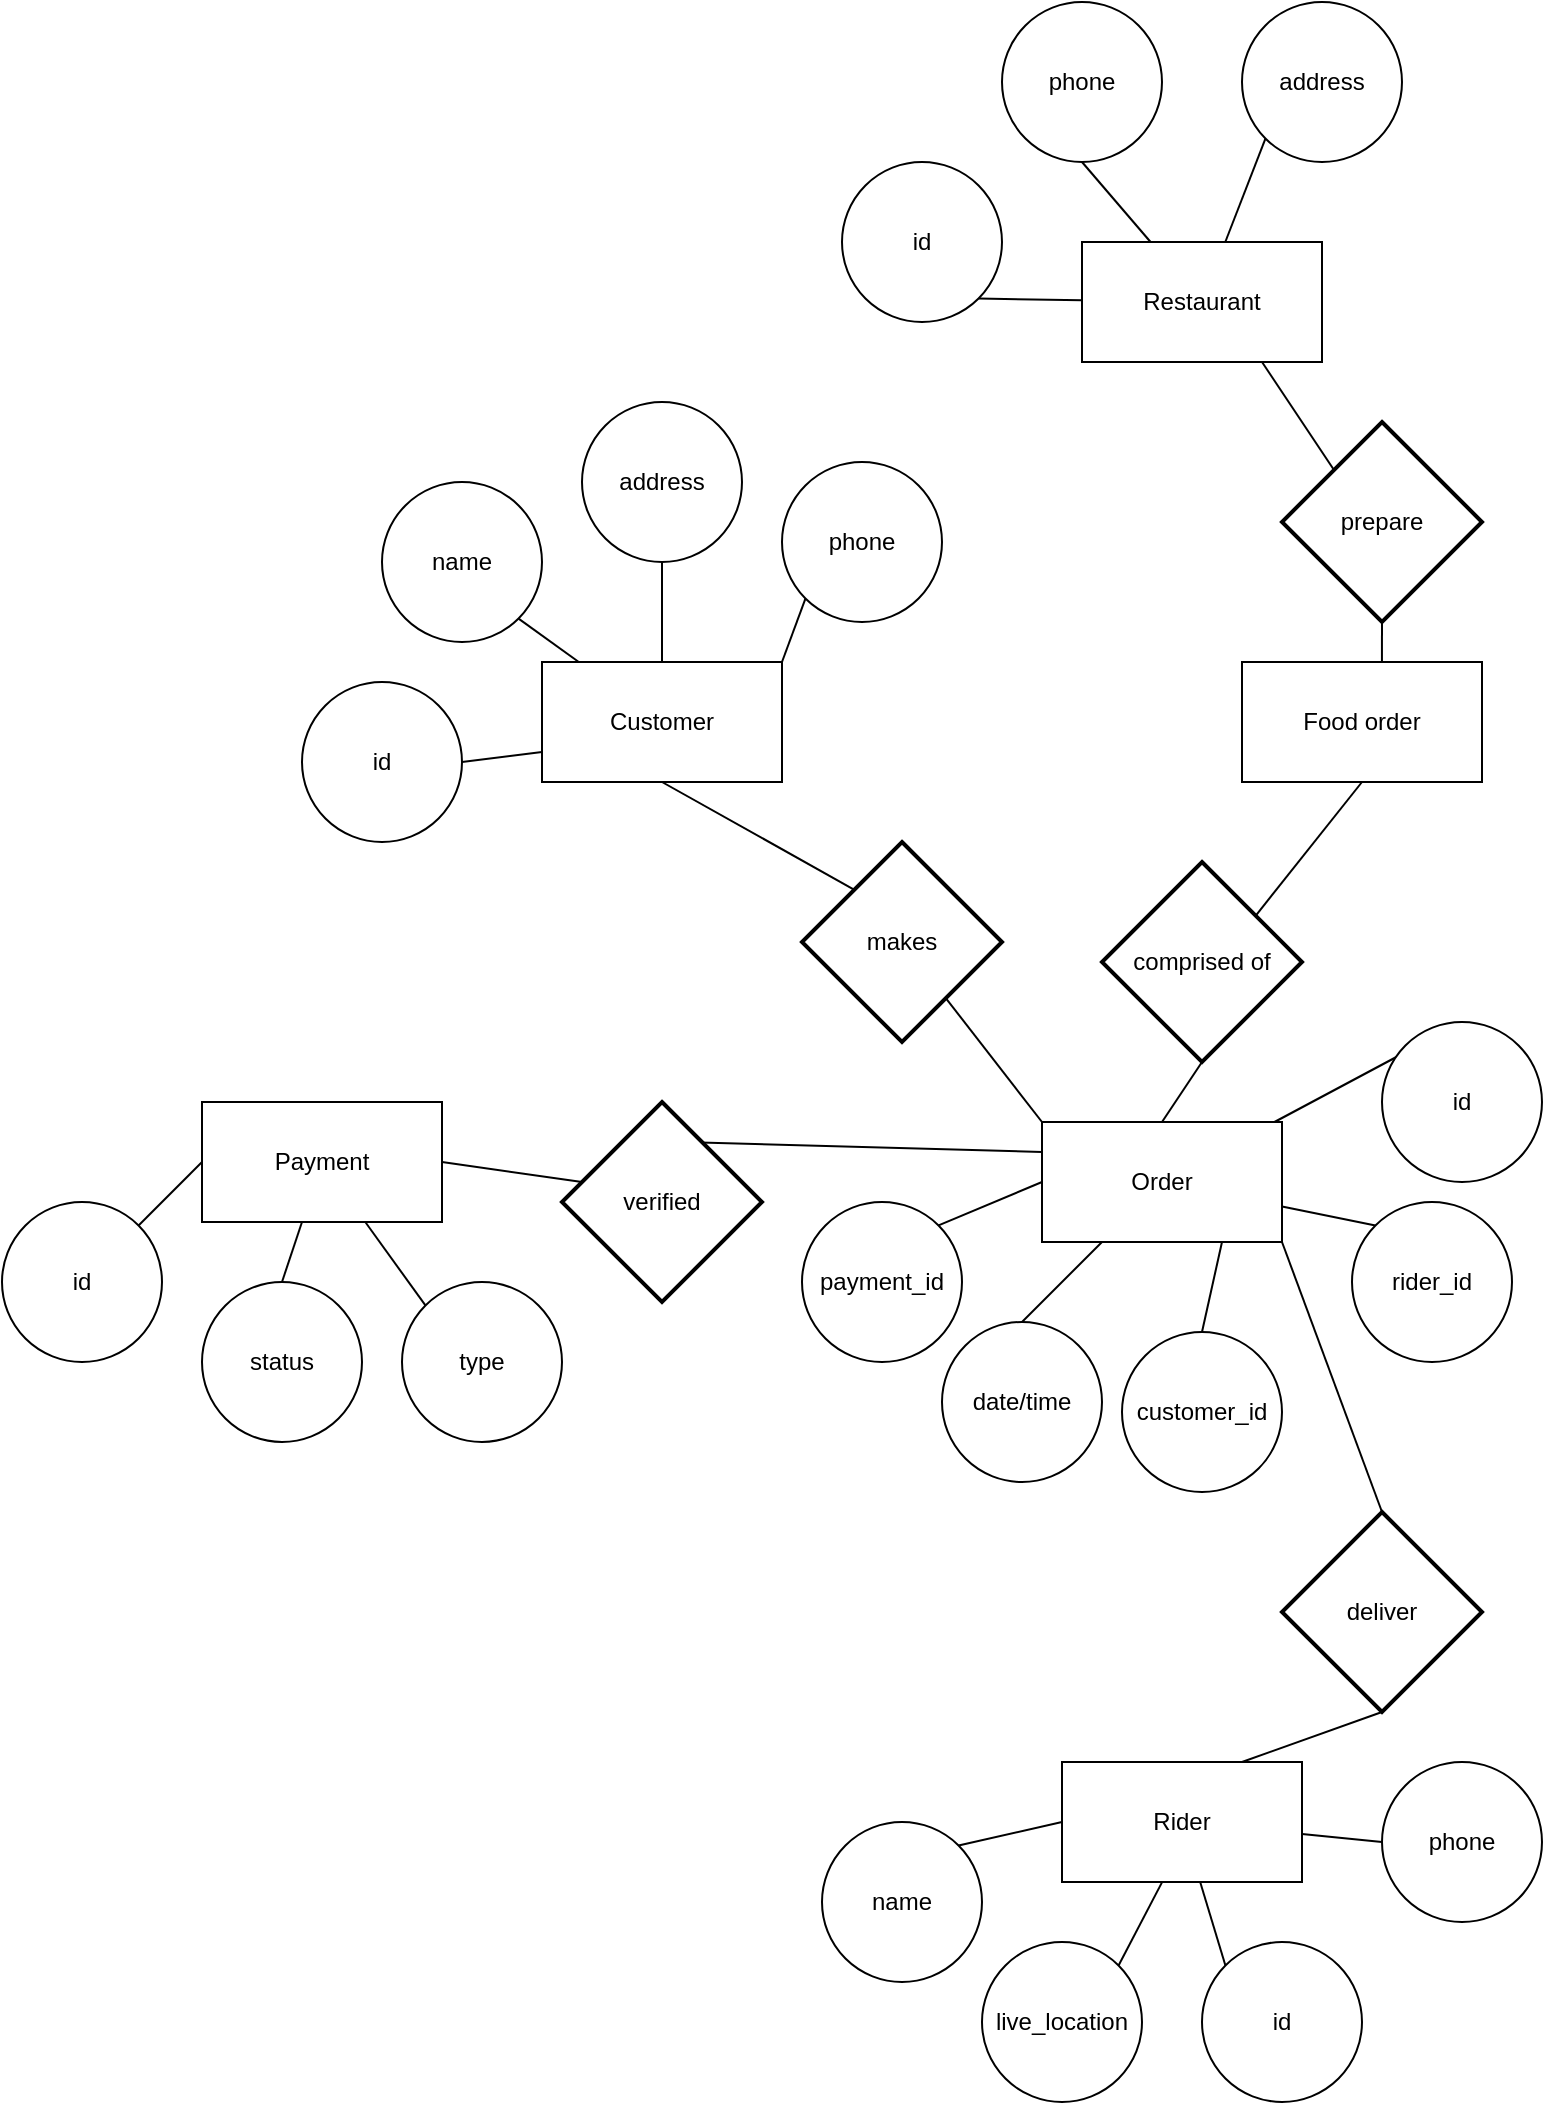 <mxfile version="15.5.1" type="github">
  <diagram id="R2lEEEUBdFMjLlhIrx00" name="Page-1">
    <mxGraphModel dx="1420" dy="2260" grid="1" gridSize="10" guides="1" tooltips="1" connect="1" arrows="1" fold="1" page="1" pageScale="1" pageWidth="850" pageHeight="1100" math="0" shadow="0" extFonts="Permanent Marker^https://fonts.googleapis.com/css?family=Permanent+Marker">
      <root>
        <mxCell id="0" />
        <mxCell id="1" parent="0" />
        <mxCell id="38CcMSmq6zg271yFkFW--68" style="edgeStyle=none;rounded=0;orthogonalLoop=1;jettySize=auto;html=1;exitX=0.5;exitY=1;exitDx=0;exitDy=0;entryX=0.28;entryY=0.249;entryDx=0;entryDy=0;entryPerimeter=0;endArrow=none;endFill=0;" edge="1" parent="1" source="38CcMSmq6zg271yFkFW--14" target="38CcMSmq6zg271yFkFW--67">
          <mxGeometry relative="1" as="geometry" />
        </mxCell>
        <mxCell id="38CcMSmq6zg271yFkFW--14" value="Customer" style="whiteSpace=wrap;html=1;" vertex="1" parent="1">
          <mxGeometry x="-20" y="100" width="120" height="60" as="geometry" />
        </mxCell>
        <mxCell id="38CcMSmq6zg271yFkFW--94" style="edgeStyle=none;rounded=0;orthogonalLoop=1;jettySize=auto;html=1;exitX=0.75;exitY=1;exitDx=0;exitDy=0;entryX=0.3;entryY=0.3;entryDx=0;entryDy=0;entryPerimeter=0;endArrow=none;endFill=0;" edge="1" parent="1" source="38CcMSmq6zg271yFkFW--15" target="38CcMSmq6zg271yFkFW--86">
          <mxGeometry relative="1" as="geometry" />
        </mxCell>
        <mxCell id="38CcMSmq6zg271yFkFW--15" value="Restaurant" style="whiteSpace=wrap;html=1;" vertex="1" parent="1">
          <mxGeometry x="250" y="-110" width="120" height="60" as="geometry" />
        </mxCell>
        <mxCell id="38CcMSmq6zg271yFkFW--84" style="edgeStyle=none;rounded=0;orthogonalLoop=1;jettySize=auto;html=1;exitX=0.5;exitY=1;exitDx=0;exitDy=0;entryX=0.765;entryY=0.273;entryDx=0;entryDy=0;entryPerimeter=0;endArrow=none;endFill=0;" edge="1" parent="1" source="38CcMSmq6zg271yFkFW--16" target="38CcMSmq6zg271yFkFW--83">
          <mxGeometry relative="1" as="geometry" />
        </mxCell>
        <mxCell id="38CcMSmq6zg271yFkFW--16" value="Food order" style="whiteSpace=wrap;html=1;" vertex="1" parent="1">
          <mxGeometry x="330" y="100" width="120" height="60" as="geometry" />
        </mxCell>
        <mxCell id="38CcMSmq6zg271yFkFW--69" style="edgeStyle=none;rounded=0;orthogonalLoop=1;jettySize=auto;html=1;exitX=0;exitY=0;exitDx=0;exitDy=0;entryX=0.714;entryY=0.774;entryDx=0;entryDy=0;entryPerimeter=0;endArrow=none;endFill=0;" edge="1" parent="1" source="38CcMSmq6zg271yFkFW--17" target="38CcMSmq6zg271yFkFW--67">
          <mxGeometry relative="1" as="geometry" />
        </mxCell>
        <mxCell id="38CcMSmq6zg271yFkFW--77" style="edgeStyle=none;rounded=0;orthogonalLoop=1;jettySize=auto;html=1;exitX=0;exitY=0.25;exitDx=0;exitDy=0;entryX=0.6;entryY=0.2;entryDx=0;entryDy=0;entryPerimeter=0;endArrow=none;endFill=0;" edge="1" parent="1" source="38CcMSmq6zg271yFkFW--17" target="38CcMSmq6zg271yFkFW--75">
          <mxGeometry relative="1" as="geometry" />
        </mxCell>
        <mxCell id="38CcMSmq6zg271yFkFW--17" value="Order" style="whiteSpace=wrap;html=1;" vertex="1" parent="1">
          <mxGeometry x="230" y="330" width="120" height="60" as="geometry" />
        </mxCell>
        <mxCell id="38CcMSmq6zg271yFkFW--95" style="edgeStyle=none;rounded=0;orthogonalLoop=1;jettySize=auto;html=1;exitX=1;exitY=0.5;exitDx=0;exitDy=0;entryX=0.1;entryY=0.4;entryDx=0;entryDy=0;entryPerimeter=0;endArrow=none;endFill=0;" edge="1" parent="1" source="38CcMSmq6zg271yFkFW--18" target="38CcMSmq6zg271yFkFW--75">
          <mxGeometry relative="1" as="geometry" />
        </mxCell>
        <mxCell id="38CcMSmq6zg271yFkFW--18" value="Payment" style="whiteSpace=wrap;html=1;" vertex="1" parent="1">
          <mxGeometry x="-190" y="320" width="120" height="60" as="geometry" />
        </mxCell>
        <mxCell id="38CcMSmq6zg271yFkFW--81" style="edgeStyle=none;rounded=0;orthogonalLoop=1;jettySize=auto;html=1;exitX=0.75;exitY=0;exitDx=0;exitDy=0;entryX=0.5;entryY=1;entryDx=0;entryDy=0;entryPerimeter=0;endArrow=none;endFill=0;" edge="1" parent="1" source="38CcMSmq6zg271yFkFW--19" target="38CcMSmq6zg271yFkFW--80">
          <mxGeometry relative="1" as="geometry" />
        </mxCell>
        <mxCell id="38CcMSmq6zg271yFkFW--19" value="Rider" style="whiteSpace=wrap;html=1;" vertex="1" parent="1">
          <mxGeometry x="240" y="650" width="120" height="60" as="geometry" />
        </mxCell>
        <mxCell id="38CcMSmq6zg271yFkFW--50" style="edgeStyle=none;rounded=0;orthogonalLoop=1;jettySize=auto;html=1;exitX=1;exitY=0.5;exitDx=0;exitDy=0;entryX=0;entryY=0.75;entryDx=0;entryDy=0;endArrow=none;endFill=0;" edge="1" parent="1" source="38CcMSmq6zg271yFkFW--22" target="38CcMSmq6zg271yFkFW--14">
          <mxGeometry relative="1" as="geometry" />
        </mxCell>
        <mxCell id="38CcMSmq6zg271yFkFW--22" value="id" style="ellipse;whiteSpace=wrap;html=1;" vertex="1" parent="1">
          <mxGeometry x="-140" y="110" width="80" height="80" as="geometry" />
        </mxCell>
        <mxCell id="38CcMSmq6zg271yFkFW--96" style="edgeStyle=none;rounded=0;orthogonalLoop=1;jettySize=auto;html=1;exitX=1;exitY=1;exitDx=0;exitDy=0;endArrow=none;endFill=0;" edge="1" parent="1" source="38CcMSmq6zg271yFkFW--24" target="38CcMSmq6zg271yFkFW--14">
          <mxGeometry relative="1" as="geometry" />
        </mxCell>
        <mxCell id="38CcMSmq6zg271yFkFW--24" value="name" style="ellipse;whiteSpace=wrap;html=1;" vertex="1" parent="1">
          <mxGeometry x="-100" y="10" width="80" height="80" as="geometry" />
        </mxCell>
        <mxCell id="38CcMSmq6zg271yFkFW--29" style="edgeStyle=none;rounded=0;orthogonalLoop=1;jettySize=auto;html=1;exitX=0.5;exitY=1;exitDx=0;exitDy=0;endArrow=none;endFill=0;" edge="1" parent="1" source="38CcMSmq6zg271yFkFW--25" target="38CcMSmq6zg271yFkFW--14">
          <mxGeometry relative="1" as="geometry" />
        </mxCell>
        <mxCell id="38CcMSmq6zg271yFkFW--25" value="address" style="ellipse;whiteSpace=wrap;html=1;" vertex="1" parent="1">
          <mxGeometry y="-30" width="80" height="80" as="geometry" />
        </mxCell>
        <mxCell id="38CcMSmq6zg271yFkFW--28" style="rounded=0;orthogonalLoop=1;jettySize=auto;html=1;exitX=0;exitY=1;exitDx=0;exitDy=0;entryX=1;entryY=0;entryDx=0;entryDy=0;endArrow=none;endFill=0;" edge="1" parent="1" source="38CcMSmq6zg271yFkFW--26" target="38CcMSmq6zg271yFkFW--14">
          <mxGeometry relative="1" as="geometry" />
        </mxCell>
        <mxCell id="38CcMSmq6zg271yFkFW--26" value="phone" style="ellipse;whiteSpace=wrap;html=1;" vertex="1" parent="1">
          <mxGeometry x="100" width="80" height="80" as="geometry" />
        </mxCell>
        <mxCell id="38CcMSmq6zg271yFkFW--34" style="edgeStyle=none;rounded=0;orthogonalLoop=1;jettySize=auto;html=1;exitX=0.5;exitY=1;exitDx=0;exitDy=0;endArrow=none;endFill=0;" edge="1" parent="1" source="38CcMSmq6zg271yFkFW--32" target="38CcMSmq6zg271yFkFW--15">
          <mxGeometry relative="1" as="geometry" />
        </mxCell>
        <mxCell id="38CcMSmq6zg271yFkFW--32" value="phone" style="ellipse;whiteSpace=wrap;html=1;" vertex="1" parent="1">
          <mxGeometry x="210" y="-230" width="80" height="80" as="geometry" />
        </mxCell>
        <mxCell id="38CcMSmq6zg271yFkFW--35" style="edgeStyle=none;rounded=0;orthogonalLoop=1;jettySize=auto;html=1;exitX=0;exitY=1;exitDx=0;exitDy=0;endArrow=none;endFill=0;" edge="1" parent="1" source="38CcMSmq6zg271yFkFW--33" target="38CcMSmq6zg271yFkFW--15">
          <mxGeometry relative="1" as="geometry" />
        </mxCell>
        <mxCell id="38CcMSmq6zg271yFkFW--33" value="address" style="ellipse;whiteSpace=wrap;html=1;" vertex="1" parent="1">
          <mxGeometry x="330" y="-230" width="80" height="80" as="geometry" />
        </mxCell>
        <mxCell id="38CcMSmq6zg271yFkFW--40" style="edgeStyle=none;rounded=0;orthogonalLoop=1;jettySize=auto;html=1;exitX=1;exitY=0;exitDx=0;exitDy=0;entryX=0;entryY=0.5;entryDx=0;entryDy=0;endArrow=none;endFill=0;" edge="1" parent="1" source="38CcMSmq6zg271yFkFW--36" target="38CcMSmq6zg271yFkFW--19">
          <mxGeometry relative="1" as="geometry" />
        </mxCell>
        <mxCell id="38CcMSmq6zg271yFkFW--36" value="name" style="ellipse;whiteSpace=wrap;html=1;" vertex="1" parent="1">
          <mxGeometry x="120" y="680" width="80" height="80" as="geometry" />
        </mxCell>
        <mxCell id="38CcMSmq6zg271yFkFW--79" style="edgeStyle=none;rounded=0;orthogonalLoop=1;jettySize=auto;html=1;exitX=0;exitY=0.5;exitDx=0;exitDy=0;endArrow=none;endFill=0;" edge="1" parent="1" source="38CcMSmq6zg271yFkFW--37" target="38CcMSmq6zg271yFkFW--19">
          <mxGeometry relative="1" as="geometry" />
        </mxCell>
        <mxCell id="38CcMSmq6zg271yFkFW--37" value="phone" style="ellipse;whiteSpace=wrap;html=1;" vertex="1" parent="1">
          <mxGeometry x="400" y="650" width="80" height="80" as="geometry" />
        </mxCell>
        <mxCell id="38CcMSmq6zg271yFkFW--42" style="edgeStyle=none;rounded=0;orthogonalLoop=1;jettySize=auto;html=1;exitX=1;exitY=0;exitDx=0;exitDy=0;entryX=0.416;entryY=1.005;entryDx=0;entryDy=0;entryPerimeter=0;endArrow=none;endFill=0;" edge="1" parent="1" source="38CcMSmq6zg271yFkFW--41" target="38CcMSmq6zg271yFkFW--19">
          <mxGeometry relative="1" as="geometry" />
        </mxCell>
        <mxCell id="38CcMSmq6zg271yFkFW--41" value="live_location" style="ellipse;whiteSpace=wrap;html=1;" vertex="1" parent="1">
          <mxGeometry x="200" y="740" width="80" height="80" as="geometry" />
        </mxCell>
        <mxCell id="38CcMSmq6zg271yFkFW--60" style="edgeStyle=none;rounded=0;orthogonalLoop=1;jettySize=auto;html=1;exitX=1;exitY=0;exitDx=0;exitDy=0;entryX=0;entryY=0.5;entryDx=0;entryDy=0;endArrow=none;endFill=0;" edge="1" parent="1" source="38CcMSmq6zg271yFkFW--43" target="38CcMSmq6zg271yFkFW--18">
          <mxGeometry relative="1" as="geometry" />
        </mxCell>
        <mxCell id="38CcMSmq6zg271yFkFW--43" value="id" style="ellipse;whiteSpace=wrap;html=1;" vertex="1" parent="1">
          <mxGeometry x="-290" y="370" width="80" height="80" as="geometry" />
        </mxCell>
        <mxCell id="38CcMSmq6zg271yFkFW--78" style="edgeStyle=none;rounded=0;orthogonalLoop=1;jettySize=auto;html=1;exitX=0;exitY=0;exitDx=0;exitDy=0;endArrow=none;endFill=0;" edge="1" parent="1" source="38CcMSmq6zg271yFkFW--44" target="38CcMSmq6zg271yFkFW--19">
          <mxGeometry relative="1" as="geometry" />
        </mxCell>
        <mxCell id="38CcMSmq6zg271yFkFW--44" value="id" style="ellipse;whiteSpace=wrap;html=1;" vertex="1" parent="1">
          <mxGeometry x="310" y="740" width="80" height="80" as="geometry" />
        </mxCell>
        <mxCell id="38CcMSmq6zg271yFkFW--92" style="edgeStyle=none;rounded=0;orthogonalLoop=1;jettySize=auto;html=1;exitX=1;exitY=1;exitDx=0;exitDy=0;endArrow=none;endFill=0;" edge="1" parent="1" source="38CcMSmq6zg271yFkFW--46" target="38CcMSmq6zg271yFkFW--15">
          <mxGeometry relative="1" as="geometry" />
        </mxCell>
        <mxCell id="38CcMSmq6zg271yFkFW--46" value="id" style="ellipse;whiteSpace=wrap;html=1;" vertex="1" parent="1">
          <mxGeometry x="130" y="-150" width="80" height="80" as="geometry" />
        </mxCell>
        <mxCell id="38CcMSmq6zg271yFkFW--58" style="edgeStyle=none;rounded=0;orthogonalLoop=1;jettySize=auto;html=1;exitX=0.5;exitY=0;exitDx=0;exitDy=0;endArrow=none;endFill=0;" edge="1" parent="1" source="38CcMSmq6zg271yFkFW--51" target="38CcMSmq6zg271yFkFW--18">
          <mxGeometry relative="1" as="geometry" />
        </mxCell>
        <mxCell id="38CcMSmq6zg271yFkFW--51" value="status" style="ellipse;whiteSpace=wrap;html=1;" vertex="1" parent="1">
          <mxGeometry x="-190" y="410" width="80" height="80" as="geometry" />
        </mxCell>
        <mxCell id="38CcMSmq6zg271yFkFW--55" style="edgeStyle=none;rounded=0;orthogonalLoop=1;jettySize=auto;html=1;exitX=0.5;exitY=0;exitDx=0;exitDy=0;endArrow=none;endFill=0;" edge="1" parent="1" source="38CcMSmq6zg271yFkFW--52" target="38CcMSmq6zg271yFkFW--17">
          <mxGeometry relative="1" as="geometry" />
        </mxCell>
        <mxCell id="38CcMSmq6zg271yFkFW--52" value="id" style="ellipse;whiteSpace=wrap;html=1;" vertex="1" parent="1">
          <mxGeometry x="400" y="280" width="80" height="80" as="geometry" />
        </mxCell>
        <mxCell id="38CcMSmq6zg271yFkFW--56" style="edgeStyle=none;rounded=0;orthogonalLoop=1;jettySize=auto;html=1;exitX=0.5;exitY=0;exitDx=0;exitDy=0;entryX=0.75;entryY=1;entryDx=0;entryDy=0;endArrow=none;endFill=0;" edge="1" parent="1" source="38CcMSmq6zg271yFkFW--53" target="38CcMSmq6zg271yFkFW--17">
          <mxGeometry relative="1" as="geometry" />
        </mxCell>
        <mxCell id="38CcMSmq6zg271yFkFW--53" value="customer_id" style="ellipse;whiteSpace=wrap;html=1;" vertex="1" parent="1">
          <mxGeometry x="270" y="435" width="80" height="80" as="geometry" />
        </mxCell>
        <mxCell id="38CcMSmq6zg271yFkFW--57" style="edgeStyle=none;rounded=0;orthogonalLoop=1;jettySize=auto;html=1;exitX=0;exitY=0;exitDx=0;exitDy=0;endArrow=none;endFill=0;" edge="1" parent="1" source="38CcMSmq6zg271yFkFW--54" target="38CcMSmq6zg271yFkFW--17">
          <mxGeometry relative="1" as="geometry" />
        </mxCell>
        <mxCell id="38CcMSmq6zg271yFkFW--54" value="rider_id" style="ellipse;whiteSpace=wrap;html=1;" vertex="1" parent="1">
          <mxGeometry x="385" y="370" width="80" height="80" as="geometry" />
        </mxCell>
        <mxCell id="38CcMSmq6zg271yFkFW--66" style="edgeStyle=none;rounded=0;orthogonalLoop=1;jettySize=auto;html=1;exitX=0.5;exitY=0;exitDx=0;exitDy=0;endArrow=none;endFill=0;" edge="1" parent="1" source="38CcMSmq6zg271yFkFW--65" target="38CcMSmq6zg271yFkFW--17">
          <mxGeometry relative="1" as="geometry" />
        </mxCell>
        <mxCell id="38CcMSmq6zg271yFkFW--65" value="date/time" style="ellipse;whiteSpace=wrap;html=1;" vertex="1" parent="1">
          <mxGeometry x="180" y="430" width="80" height="80" as="geometry" />
        </mxCell>
        <mxCell id="38CcMSmq6zg271yFkFW--67" value="makes" style="strokeWidth=2;html=1;shape=mxgraph.flowchart.decision;whiteSpace=wrap;" vertex="1" parent="1">
          <mxGeometry x="110" y="190" width="100" height="100" as="geometry" />
        </mxCell>
        <mxCell id="38CcMSmq6zg271yFkFW--71" style="edgeStyle=none;rounded=0;orthogonalLoop=1;jettySize=auto;html=1;exitX=1;exitY=0;exitDx=0;exitDy=0;entryX=0;entryY=0.5;entryDx=0;entryDy=0;endArrow=none;endFill=0;" edge="1" parent="1" source="38CcMSmq6zg271yFkFW--70" target="38CcMSmq6zg271yFkFW--17">
          <mxGeometry relative="1" as="geometry" />
        </mxCell>
        <mxCell id="38CcMSmq6zg271yFkFW--70" value="payment_id" style="ellipse;whiteSpace=wrap;html=1;" vertex="1" parent="1">
          <mxGeometry x="110" y="370" width="80" height="80" as="geometry" />
        </mxCell>
        <mxCell id="38CcMSmq6zg271yFkFW--74" style="edgeStyle=none;rounded=0;orthogonalLoop=1;jettySize=auto;html=1;exitX=0;exitY=0;exitDx=0;exitDy=0;endArrow=none;endFill=0;" edge="1" parent="1" source="38CcMSmq6zg271yFkFW--72" target="38CcMSmq6zg271yFkFW--18">
          <mxGeometry relative="1" as="geometry" />
        </mxCell>
        <mxCell id="38CcMSmq6zg271yFkFW--72" value="type" style="ellipse;whiteSpace=wrap;html=1;" vertex="1" parent="1">
          <mxGeometry x="-90" y="410" width="80" height="80" as="geometry" />
        </mxCell>
        <mxCell id="38CcMSmq6zg271yFkFW--75" value="verified" style="strokeWidth=2;html=1;shape=mxgraph.flowchart.decision;whiteSpace=wrap;" vertex="1" parent="1">
          <mxGeometry x="-10" y="320" width="100" height="100" as="geometry" />
        </mxCell>
        <mxCell id="38CcMSmq6zg271yFkFW--82" style="edgeStyle=none;rounded=0;orthogonalLoop=1;jettySize=auto;html=1;exitX=0.5;exitY=0;exitDx=0;exitDy=0;exitPerimeter=0;entryX=1;entryY=1;entryDx=0;entryDy=0;endArrow=none;endFill=0;" edge="1" parent="1" source="38CcMSmq6zg271yFkFW--80" target="38CcMSmq6zg271yFkFW--17">
          <mxGeometry relative="1" as="geometry" />
        </mxCell>
        <mxCell id="38CcMSmq6zg271yFkFW--80" value="deliver" style="strokeWidth=2;html=1;shape=mxgraph.flowchart.decision;whiteSpace=wrap;" vertex="1" parent="1">
          <mxGeometry x="350" y="525" width="100" height="100" as="geometry" />
        </mxCell>
        <mxCell id="38CcMSmq6zg271yFkFW--85" style="edgeStyle=none;rounded=0;orthogonalLoop=1;jettySize=auto;html=1;exitX=0.5;exitY=1;exitDx=0;exitDy=0;exitPerimeter=0;entryX=0.5;entryY=0;entryDx=0;entryDy=0;endArrow=none;endFill=0;" edge="1" parent="1" source="38CcMSmq6zg271yFkFW--83" target="38CcMSmq6zg271yFkFW--17">
          <mxGeometry relative="1" as="geometry" />
        </mxCell>
        <mxCell id="38CcMSmq6zg271yFkFW--83" value="comprised of" style="strokeWidth=2;html=1;shape=mxgraph.flowchart.decision;whiteSpace=wrap;" vertex="1" parent="1">
          <mxGeometry x="260" y="200" width="100" height="100" as="geometry" />
        </mxCell>
        <mxCell id="38CcMSmq6zg271yFkFW--88" style="edgeStyle=none;rounded=0;orthogonalLoop=1;jettySize=auto;html=1;exitX=0.5;exitY=1;exitDx=0;exitDy=0;exitPerimeter=0;entryX=0.583;entryY=0;entryDx=0;entryDy=0;entryPerimeter=0;endArrow=none;endFill=0;" edge="1" parent="1" source="38CcMSmq6zg271yFkFW--86" target="38CcMSmq6zg271yFkFW--16">
          <mxGeometry relative="1" as="geometry" />
        </mxCell>
        <mxCell id="38CcMSmq6zg271yFkFW--86" value="prepare" style="strokeWidth=2;html=1;shape=mxgraph.flowchart.decision;whiteSpace=wrap;" vertex="1" parent="1">
          <mxGeometry x="350" y="-20" width="100" height="100" as="geometry" />
        </mxCell>
      </root>
    </mxGraphModel>
  </diagram>
</mxfile>
